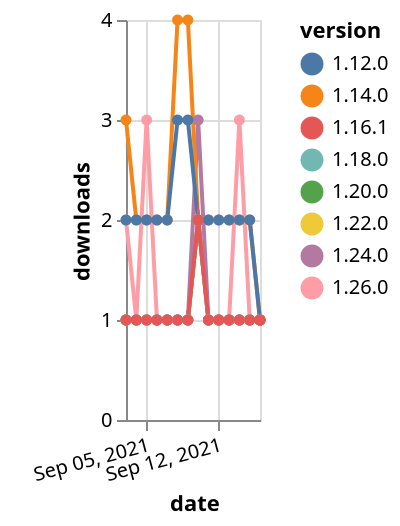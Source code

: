 {"$schema": "https://vega.github.io/schema/vega-lite/v5.json", "description": "A simple bar chart with embedded data.", "data": {"values": [{"date": "2021-09-03", "total": 210, "delta": 1, "version": "1.18.0"}, {"date": "2021-09-04", "total": 211, "delta": 1, "version": "1.18.0"}, {"date": "2021-09-05", "total": 212, "delta": 1, "version": "1.18.0"}, {"date": "2021-09-06", "total": 213, "delta": 1, "version": "1.18.0"}, {"date": "2021-09-07", "total": 214, "delta": 1, "version": "1.18.0"}, {"date": "2021-09-08", "total": 215, "delta": 1, "version": "1.18.0"}, {"date": "2021-09-09", "total": 216, "delta": 1, "version": "1.18.0"}, {"date": "2021-09-10", "total": 218, "delta": 2, "version": "1.18.0"}, {"date": "2021-09-11", "total": 219, "delta": 1, "version": "1.18.0"}, {"date": "2021-09-12", "total": 220, "delta": 1, "version": "1.18.0"}, {"date": "2021-09-13", "total": 221, "delta": 1, "version": "1.18.0"}, {"date": "2021-09-14", "total": 222, "delta": 1, "version": "1.18.0"}, {"date": "2021-09-15", "total": 223, "delta": 1, "version": "1.18.0"}, {"date": "2021-09-16", "total": 224, "delta": 1, "version": "1.18.0"}, {"date": "2021-09-03", "total": 171, "delta": 1, "version": "1.22.0"}, {"date": "2021-09-04", "total": 172, "delta": 1, "version": "1.22.0"}, {"date": "2021-09-05", "total": 173, "delta": 1, "version": "1.22.0"}, {"date": "2021-09-06", "total": 174, "delta": 1, "version": "1.22.0"}, {"date": "2021-09-07", "total": 175, "delta": 1, "version": "1.22.0"}, {"date": "2021-09-08", "total": 176, "delta": 1, "version": "1.22.0"}, {"date": "2021-09-09", "total": 177, "delta": 1, "version": "1.22.0"}, {"date": "2021-09-10", "total": 179, "delta": 2, "version": "1.22.0"}, {"date": "2021-09-11", "total": 180, "delta": 1, "version": "1.22.0"}, {"date": "2021-09-12", "total": 181, "delta": 1, "version": "1.22.0"}, {"date": "2021-09-13", "total": 182, "delta": 1, "version": "1.22.0"}, {"date": "2021-09-14", "total": 183, "delta": 1, "version": "1.22.0"}, {"date": "2021-09-15", "total": 184, "delta": 1, "version": "1.22.0"}, {"date": "2021-09-16", "total": 185, "delta": 1, "version": "1.22.0"}, {"date": "2021-09-03", "total": 125, "delta": 2, "version": "1.26.0"}, {"date": "2021-09-04", "total": 126, "delta": 1, "version": "1.26.0"}, {"date": "2021-09-05", "total": 129, "delta": 3, "version": "1.26.0"}, {"date": "2021-09-06", "total": 130, "delta": 1, "version": "1.26.0"}, {"date": "2021-09-07", "total": 131, "delta": 1, "version": "1.26.0"}, {"date": "2021-09-08", "total": 132, "delta": 1, "version": "1.26.0"}, {"date": "2021-09-09", "total": 133, "delta": 1, "version": "1.26.0"}, {"date": "2021-09-10", "total": 135, "delta": 2, "version": "1.26.0"}, {"date": "2021-09-11", "total": 136, "delta": 1, "version": "1.26.0"}, {"date": "2021-09-12", "total": 137, "delta": 1, "version": "1.26.0"}, {"date": "2021-09-13", "total": 138, "delta": 1, "version": "1.26.0"}, {"date": "2021-09-14", "total": 141, "delta": 3, "version": "1.26.0"}, {"date": "2021-09-15", "total": 142, "delta": 1, "version": "1.26.0"}, {"date": "2021-09-16", "total": 143, "delta": 1, "version": "1.26.0"}, {"date": "2021-09-03", "total": 183, "delta": 1, "version": "1.20.0"}, {"date": "2021-09-04", "total": 184, "delta": 1, "version": "1.20.0"}, {"date": "2021-09-05", "total": 185, "delta": 1, "version": "1.20.0"}, {"date": "2021-09-06", "total": 186, "delta": 1, "version": "1.20.0"}, {"date": "2021-09-07", "total": 187, "delta": 1, "version": "1.20.0"}, {"date": "2021-09-08", "total": 188, "delta": 1, "version": "1.20.0"}, {"date": "2021-09-09", "total": 189, "delta": 1, "version": "1.20.0"}, {"date": "2021-09-10", "total": 191, "delta": 2, "version": "1.20.0"}, {"date": "2021-09-11", "total": 192, "delta": 1, "version": "1.20.0"}, {"date": "2021-09-12", "total": 193, "delta": 1, "version": "1.20.0"}, {"date": "2021-09-13", "total": 194, "delta": 1, "version": "1.20.0"}, {"date": "2021-09-14", "total": 195, "delta": 1, "version": "1.20.0"}, {"date": "2021-09-15", "total": 196, "delta": 1, "version": "1.20.0"}, {"date": "2021-09-16", "total": 197, "delta": 1, "version": "1.20.0"}, {"date": "2021-09-03", "total": 194, "delta": 1, "version": "1.24.0"}, {"date": "2021-09-04", "total": 195, "delta": 1, "version": "1.24.0"}, {"date": "2021-09-05", "total": 196, "delta": 1, "version": "1.24.0"}, {"date": "2021-09-06", "total": 197, "delta": 1, "version": "1.24.0"}, {"date": "2021-09-07", "total": 198, "delta": 1, "version": "1.24.0"}, {"date": "2021-09-08", "total": 199, "delta": 1, "version": "1.24.0"}, {"date": "2021-09-09", "total": 200, "delta": 1, "version": "1.24.0"}, {"date": "2021-09-10", "total": 203, "delta": 3, "version": "1.24.0"}, {"date": "2021-09-11", "total": 204, "delta": 1, "version": "1.24.0"}, {"date": "2021-09-12", "total": 205, "delta": 1, "version": "1.24.0"}, {"date": "2021-09-13", "total": 206, "delta": 1, "version": "1.24.0"}, {"date": "2021-09-14", "total": 207, "delta": 1, "version": "1.24.0"}, {"date": "2021-09-15", "total": 208, "delta": 1, "version": "1.24.0"}, {"date": "2021-09-16", "total": 209, "delta": 1, "version": "1.24.0"}, {"date": "2021-09-03", "total": 2506, "delta": 3, "version": "1.14.0"}, {"date": "2021-09-04", "total": 2508, "delta": 2, "version": "1.14.0"}, {"date": "2021-09-05", "total": 2510, "delta": 2, "version": "1.14.0"}, {"date": "2021-09-06", "total": 2512, "delta": 2, "version": "1.14.0"}, {"date": "2021-09-07", "total": 2514, "delta": 2, "version": "1.14.0"}, {"date": "2021-09-08", "total": 2518, "delta": 4, "version": "1.14.0"}, {"date": "2021-09-09", "total": 2522, "delta": 4, "version": "1.14.0"}, {"date": "2021-09-10", "total": 2524, "delta": 2, "version": "1.14.0"}, {"date": "2021-09-11", "total": 2526, "delta": 2, "version": "1.14.0"}, {"date": "2021-09-12", "total": 2528, "delta": 2, "version": "1.14.0"}, {"date": "2021-09-13", "total": 2530, "delta": 2, "version": "1.14.0"}, {"date": "2021-09-14", "total": 2532, "delta": 2, "version": "1.14.0"}, {"date": "2021-09-15", "total": 2534, "delta": 2, "version": "1.14.0"}, {"date": "2021-09-16", "total": 2535, "delta": 1, "version": "1.14.0"}, {"date": "2021-09-03", "total": 2351, "delta": 2, "version": "1.12.0"}, {"date": "2021-09-04", "total": 2353, "delta": 2, "version": "1.12.0"}, {"date": "2021-09-05", "total": 2355, "delta": 2, "version": "1.12.0"}, {"date": "2021-09-06", "total": 2357, "delta": 2, "version": "1.12.0"}, {"date": "2021-09-07", "total": 2359, "delta": 2, "version": "1.12.0"}, {"date": "2021-09-08", "total": 2362, "delta": 3, "version": "1.12.0"}, {"date": "2021-09-09", "total": 2365, "delta": 3, "version": "1.12.0"}, {"date": "2021-09-10", "total": 2367, "delta": 2, "version": "1.12.0"}, {"date": "2021-09-11", "total": 2369, "delta": 2, "version": "1.12.0"}, {"date": "2021-09-12", "total": 2371, "delta": 2, "version": "1.12.0"}, {"date": "2021-09-13", "total": 2373, "delta": 2, "version": "1.12.0"}, {"date": "2021-09-14", "total": 2375, "delta": 2, "version": "1.12.0"}, {"date": "2021-09-15", "total": 2377, "delta": 2, "version": "1.12.0"}, {"date": "2021-09-16", "total": 2378, "delta": 1, "version": "1.12.0"}, {"date": "2021-09-03", "total": 248, "delta": 1, "version": "1.16.1"}, {"date": "2021-09-04", "total": 249, "delta": 1, "version": "1.16.1"}, {"date": "2021-09-05", "total": 250, "delta": 1, "version": "1.16.1"}, {"date": "2021-09-06", "total": 251, "delta": 1, "version": "1.16.1"}, {"date": "2021-09-07", "total": 252, "delta": 1, "version": "1.16.1"}, {"date": "2021-09-08", "total": 253, "delta": 1, "version": "1.16.1"}, {"date": "2021-09-09", "total": 254, "delta": 1, "version": "1.16.1"}, {"date": "2021-09-10", "total": 256, "delta": 2, "version": "1.16.1"}, {"date": "2021-09-11", "total": 257, "delta": 1, "version": "1.16.1"}, {"date": "2021-09-12", "total": 258, "delta": 1, "version": "1.16.1"}, {"date": "2021-09-13", "total": 259, "delta": 1, "version": "1.16.1"}, {"date": "2021-09-14", "total": 260, "delta": 1, "version": "1.16.1"}, {"date": "2021-09-15", "total": 261, "delta": 1, "version": "1.16.1"}, {"date": "2021-09-16", "total": 262, "delta": 1, "version": "1.16.1"}]}, "width": "container", "mark": {"type": "line", "point": {"filled": true}}, "encoding": {"x": {"field": "date", "type": "temporal", "timeUnit": "yearmonthdate", "title": "date", "axis": {"labelAngle": -15}}, "y": {"field": "delta", "type": "quantitative", "title": "downloads"}, "color": {"field": "version", "type": "nominal"}, "tooltip": {"field": "delta"}}}